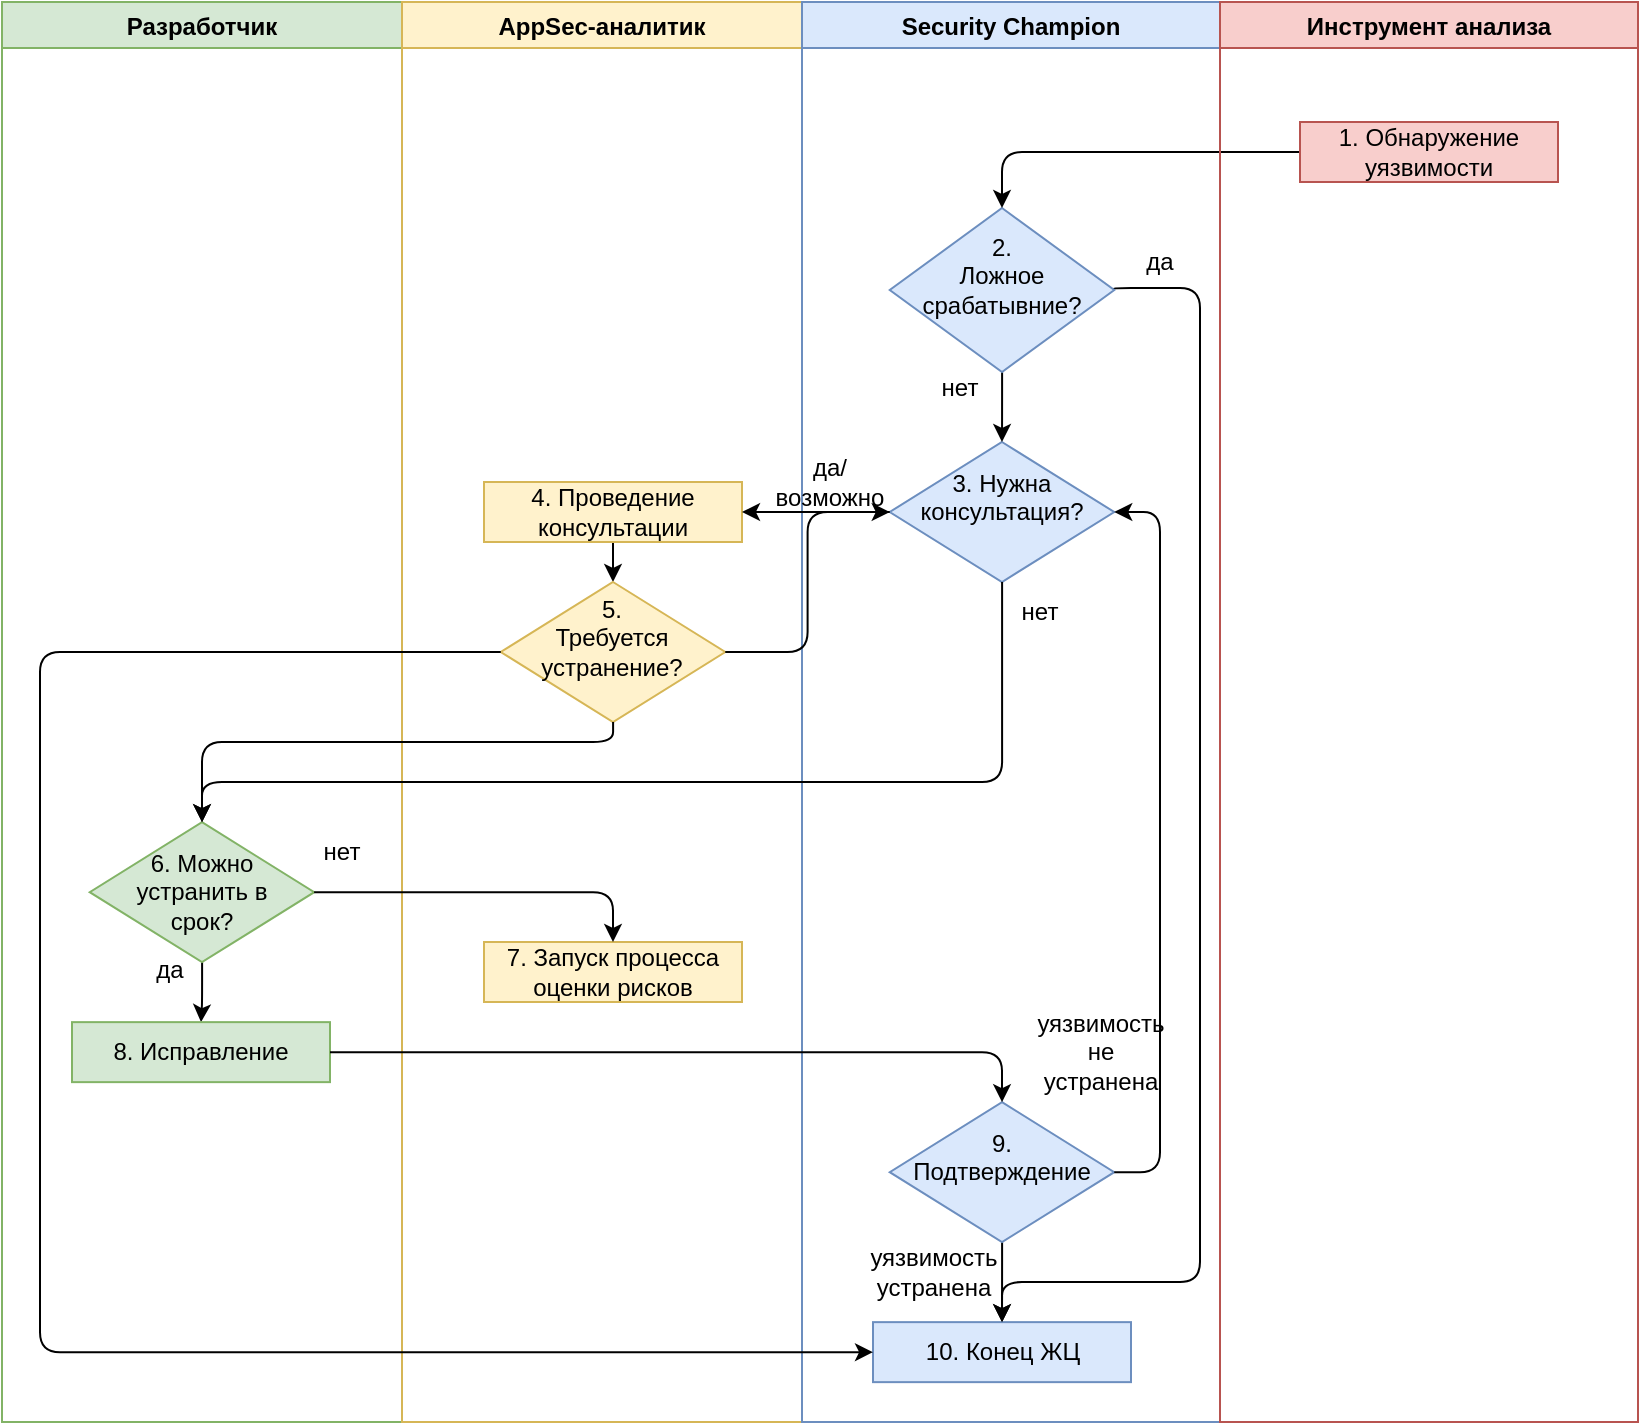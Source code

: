 <mxfile version="20.0.4" type="github">
  <diagram id="L07DZrHCofob_re5ji2G" name="ЖЦ Уязвимости">
    <mxGraphModel dx="2031" dy="1114" grid="1" gridSize="10" guides="1" tooltips="1" connect="1" arrows="1" fold="1" page="1" pageScale="1" pageWidth="850" pageHeight="1100" math="0" shadow="0">
      <root>
        <mxCell id="0" />
        <mxCell id="1" parent="0" />
        <mxCell id="hK2UaZCLqyOM6ftYo4XD-2" value="Разработчик" style="swimlane;rounded=0;sketch=0;fillColor=#d5e8d4;strokeColor=#82b366;" vertex="1" parent="1">
          <mxGeometry x="10" y="10" width="200" height="710" as="geometry" />
        </mxCell>
        <mxCell id="hK2UaZCLqyOM6ftYo4XD-3" style="edgeStyle=orthogonalEdgeStyle;curved=0;rounded=1;sketch=0;orthogonalLoop=1;jettySize=auto;html=1;entryX=0.5;entryY=0;entryDx=0;entryDy=0;fontSize=12;" edge="1" parent="hK2UaZCLqyOM6ftYo4XD-2" source="hK2UaZCLqyOM6ftYo4XD-4" target="hK2UaZCLqyOM6ftYo4XD-5">
          <mxGeometry relative="1" as="geometry" />
        </mxCell>
        <mxCell id="hK2UaZCLqyOM6ftYo4XD-4" value="&lt;div&gt;6. Можно &lt;br&gt;&lt;/div&gt;&lt;div&gt;устранить в &lt;br&gt;&lt;/div&gt;&lt;div&gt;срок?&lt;/div&gt;" style="rhombus;whiteSpace=wrap;html=1;rounded=0;sketch=0;fontSize=12;fillColor=#d5e8d4;strokeColor=#82b366;" vertex="1" parent="hK2UaZCLqyOM6ftYo4XD-2">
          <mxGeometry x="43.87" y="410.07" width="112.25" height="70" as="geometry" />
        </mxCell>
        <mxCell id="hK2UaZCLqyOM6ftYo4XD-5" value="8. Исправление" style="rounded=0;whiteSpace=wrap;html=1;sketch=0;fontSize=12;fillColor=#d5e8d4;strokeColor=#82b366;" vertex="1" parent="hK2UaZCLqyOM6ftYo4XD-2">
          <mxGeometry x="35" y="510.07" width="129" height="30" as="geometry" />
        </mxCell>
        <mxCell id="hK2UaZCLqyOM6ftYo4XD-6" value="да" style="text;html=1;strokeColor=none;fillColor=none;align=center;verticalAlign=middle;whiteSpace=wrap;rounded=0;sketch=0;fontSize=12;" vertex="1" parent="hK2UaZCLqyOM6ftYo4XD-2">
          <mxGeometry x="54" y="469.07" width="60" height="30" as="geometry" />
        </mxCell>
        <mxCell id="hK2UaZCLqyOM6ftYo4XD-7" value="нет" style="text;html=1;strokeColor=none;fillColor=none;align=center;verticalAlign=middle;whiteSpace=wrap;rounded=0;sketch=0;fontSize=12;" vertex="1" parent="hK2UaZCLqyOM6ftYo4XD-2">
          <mxGeometry x="140" y="410.07" width="60" height="30" as="geometry" />
        </mxCell>
        <mxCell id="hK2UaZCLqyOM6ftYo4XD-8" value="AppSec-аналитик" style="swimlane;rounded=0;sketch=0;fillColor=#fff2cc;strokeColor=#d6b656;" vertex="1" parent="1">
          <mxGeometry x="210" y="10" width="200" height="710" as="geometry" />
        </mxCell>
        <mxCell id="hK2UaZCLqyOM6ftYo4XD-9" value="7. Запуск процесса оценки рисков" style="rounded=0;whiteSpace=wrap;html=1;sketch=0;fontSize=12;fillColor=#fff2cc;strokeColor=#d6b656;" vertex="1" parent="hK2UaZCLqyOM6ftYo4XD-8">
          <mxGeometry x="41" y="470" width="129" height="30" as="geometry" />
        </mxCell>
        <mxCell id="hK2UaZCLqyOM6ftYo4XD-10" style="edgeStyle=orthogonalEdgeStyle;curved=0;rounded=1;sketch=0;orthogonalLoop=1;jettySize=auto;html=1;fontSize=12;" edge="1" parent="hK2UaZCLqyOM6ftYo4XD-8" source="hK2UaZCLqyOM6ftYo4XD-11" target="hK2UaZCLqyOM6ftYo4XD-12">
          <mxGeometry relative="1" as="geometry" />
        </mxCell>
        <mxCell id="hK2UaZCLqyOM6ftYo4XD-11" value="4. Проведение консультации" style="rounded=0;whiteSpace=wrap;html=1;sketch=0;fontSize=12;fillColor=#fff2cc;strokeColor=#d6b656;" vertex="1" parent="hK2UaZCLqyOM6ftYo4XD-8">
          <mxGeometry x="41" y="240" width="129" height="30" as="geometry" />
        </mxCell>
        <mxCell id="hK2UaZCLqyOM6ftYo4XD-12" value="&lt;div&gt;5. &lt;br&gt;&lt;/div&gt;&lt;div&gt;Требуется устранение?&lt;/div&gt;&lt;div&gt;&lt;br&gt;&lt;/div&gt;" style="rhombus;whiteSpace=wrap;html=1;rounded=0;sketch=0;fontSize=12;fillColor=#fff2cc;strokeColor=#d6b656;" vertex="1" parent="hK2UaZCLqyOM6ftYo4XD-8">
          <mxGeometry x="49.38" y="290" width="112.25" height="70" as="geometry" />
        </mxCell>
        <mxCell id="hK2UaZCLqyOM6ftYo4XD-13" value="Security Champion" style="swimlane;rounded=0;sketch=0;fillColor=#dae8fc;strokeColor=#6c8ebf;" vertex="1" parent="1">
          <mxGeometry x="410" y="10" width="209" height="710" as="geometry" />
        </mxCell>
        <mxCell id="hK2UaZCLqyOM6ftYo4XD-14" value="&lt;div&gt;3. Нужна консультация?&lt;/div&gt;&lt;div&gt;&lt;br&gt;&lt;/div&gt;" style="rhombus;whiteSpace=wrap;html=1;rounded=0;sketch=0;fontSize=12;fillColor=#dae8fc;strokeColor=#6c8ebf;" vertex="1" parent="hK2UaZCLqyOM6ftYo4XD-13">
          <mxGeometry x="43.87" y="220" width="112.25" height="70" as="geometry" />
        </mxCell>
        <mxCell id="hK2UaZCLqyOM6ftYo4XD-15" style="edgeStyle=orthogonalEdgeStyle;curved=0;rounded=1;sketch=0;orthogonalLoop=1;jettySize=auto;html=1;entryX=0.5;entryY=0;entryDx=0;entryDy=0;fontSize=12;" edge="1" parent="hK2UaZCLqyOM6ftYo4XD-13" source="hK2UaZCLqyOM6ftYo4XD-17" target="hK2UaZCLqyOM6ftYo4XD-14">
          <mxGeometry relative="1" as="geometry" />
        </mxCell>
        <mxCell id="hK2UaZCLqyOM6ftYo4XD-16" style="edgeStyle=orthogonalEdgeStyle;curved=0;rounded=1;sketch=0;orthogonalLoop=1;jettySize=auto;html=1;entryX=0.5;entryY=0;entryDx=0;entryDy=0;fontSize=12;exitX=0.986;exitY=0.506;exitDx=0;exitDy=0;exitPerimeter=0;" edge="1" parent="hK2UaZCLqyOM6ftYo4XD-13" source="hK2UaZCLqyOM6ftYo4XD-17" target="hK2UaZCLqyOM6ftYo4XD-18">
          <mxGeometry relative="1" as="geometry">
            <mxPoint x="159" y="140" as="sourcePoint" />
            <Array as="points">
              <mxPoint x="155" y="143" />
              <mxPoint x="199" y="143" />
              <mxPoint x="199" y="640" />
              <mxPoint x="100" y="640" />
            </Array>
          </mxGeometry>
        </mxCell>
        <mxCell id="hK2UaZCLqyOM6ftYo4XD-17" value="&lt;div&gt;2. &lt;br&gt;&lt;/div&gt;&lt;div&gt;Ложное срабатывние?&lt;/div&gt;&lt;div&gt;&lt;br&gt;&lt;/div&gt;" style="rhombus;whiteSpace=wrap;html=1;rounded=0;sketch=0;fontSize=12;fillColor=#dae8fc;strokeColor=#6c8ebf;" vertex="1" parent="hK2UaZCLqyOM6ftYo4XD-13">
          <mxGeometry x="43.88" y="103" width="112.25" height="82" as="geometry" />
        </mxCell>
        <mxCell id="hK2UaZCLqyOM6ftYo4XD-18" value="10. Конец ЖЦ" style="rounded=0;whiteSpace=wrap;html=1;sketch=0;fontSize=12;fillColor=#dae8fc;strokeColor=#6c8ebf;" vertex="1" parent="hK2UaZCLqyOM6ftYo4XD-13">
          <mxGeometry x="35.5" y="660.07" width="129" height="30" as="geometry" />
        </mxCell>
        <mxCell id="hK2UaZCLqyOM6ftYo4XD-19" style="edgeStyle=orthogonalEdgeStyle;curved=0;rounded=1;sketch=0;orthogonalLoop=1;jettySize=auto;html=1;entryX=0.5;entryY=0;entryDx=0;entryDy=0;fontSize=12;" edge="1" parent="hK2UaZCLqyOM6ftYo4XD-13" source="hK2UaZCLqyOM6ftYo4XD-20" target="hK2UaZCLqyOM6ftYo4XD-18">
          <mxGeometry relative="1" as="geometry" />
        </mxCell>
        <mxCell id="hK2UaZCLqyOM6ftYo4XD-20" value="9. &lt;br&gt;Подтверждение&lt;br&gt;&lt;div&gt;&lt;br&gt;&lt;/div&gt;" style="rhombus;whiteSpace=wrap;html=1;rounded=0;sketch=0;fontSize=12;fillColor=#dae8fc;strokeColor=#6c8ebf;" vertex="1" parent="hK2UaZCLqyOM6ftYo4XD-13">
          <mxGeometry x="43.88" y="550.07" width="112.25" height="70" as="geometry" />
        </mxCell>
        <mxCell id="hK2UaZCLqyOM6ftYo4XD-21" value="да" style="text;html=1;strokeColor=none;fillColor=none;align=center;verticalAlign=middle;whiteSpace=wrap;rounded=0;sketch=0;fontSize=12;" vertex="1" parent="hK2UaZCLqyOM6ftYo4XD-13">
          <mxGeometry x="149" y="115" width="60" height="30" as="geometry" />
        </mxCell>
        <mxCell id="hK2UaZCLqyOM6ftYo4XD-22" value="нет" style="text;html=1;strokeColor=none;fillColor=none;align=center;verticalAlign=middle;whiteSpace=wrap;rounded=0;sketch=0;fontSize=12;" vertex="1" parent="hK2UaZCLqyOM6ftYo4XD-13">
          <mxGeometry x="49" y="178" width="60" height="30" as="geometry" />
        </mxCell>
        <mxCell id="hK2UaZCLqyOM6ftYo4XD-23" value="нет" style="text;html=1;strokeColor=none;fillColor=none;align=center;verticalAlign=middle;whiteSpace=wrap;rounded=0;sketch=0;fontSize=12;" vertex="1" parent="hK2UaZCLqyOM6ftYo4XD-13">
          <mxGeometry x="89" y="290" width="60" height="30" as="geometry" />
        </mxCell>
        <mxCell id="hK2UaZCLqyOM6ftYo4XD-24" value="уязвимость устранена" style="text;html=1;strokeColor=none;fillColor=none;align=center;verticalAlign=middle;whiteSpace=wrap;rounded=0;sketch=0;fontSize=12;" vertex="1" parent="hK2UaZCLqyOM6ftYo4XD-13">
          <mxGeometry x="35.5" y="620" width="60" height="30" as="geometry" />
        </mxCell>
        <mxCell id="hK2UaZCLqyOM6ftYo4XD-25" value="да/возможно" style="text;html=1;strokeColor=none;fillColor=none;align=center;verticalAlign=middle;whiteSpace=wrap;rounded=0;sketch=0;fontSize=12;" vertex="1" parent="hK2UaZCLqyOM6ftYo4XD-13">
          <mxGeometry x="-16.13" y="225" width="60" height="30" as="geometry" />
        </mxCell>
        <mxCell id="hK2UaZCLqyOM6ftYo4XD-26" style="edgeStyle=orthogonalEdgeStyle;curved=0;rounded=1;sketch=0;orthogonalLoop=1;jettySize=auto;html=1;entryX=1;entryY=0.5;entryDx=0;entryDy=0;fontSize=12;exitX=1;exitY=0.5;exitDx=0;exitDy=0;" edge="1" parent="hK2UaZCLqyOM6ftYo4XD-13" source="hK2UaZCLqyOM6ftYo4XD-20" target="hK2UaZCLqyOM6ftYo4XD-14">
          <mxGeometry relative="1" as="geometry">
            <Array as="points">
              <mxPoint x="179" y="585" />
              <mxPoint x="179" y="255" />
            </Array>
          </mxGeometry>
        </mxCell>
        <mxCell id="hK2UaZCLqyOM6ftYo4XD-27" value="&lt;div&gt;уязвимость не &lt;br&gt;&lt;/div&gt;&lt;div&gt;устранена&lt;/div&gt;" style="text;html=1;strokeColor=none;fillColor=none;align=center;verticalAlign=middle;whiteSpace=wrap;rounded=0;sketch=0;fontSize=12;" vertex="1" parent="hK2UaZCLqyOM6ftYo4XD-13">
          <mxGeometry x="109" y="510.0" width="81" height="30" as="geometry" />
        </mxCell>
        <mxCell id="hK2UaZCLqyOM6ftYo4XD-28" style="edgeStyle=orthogonalEdgeStyle;curved=0;rounded=1;sketch=0;orthogonalLoop=1;jettySize=auto;html=1;fontSize=12;entryX=1;entryY=0.5;entryDx=0;entryDy=0;" edge="1" parent="1" source="hK2UaZCLqyOM6ftYo4XD-14" target="hK2UaZCLqyOM6ftYo4XD-11">
          <mxGeometry relative="1" as="geometry">
            <mxPoint x="389" y="270" as="targetPoint" />
          </mxGeometry>
        </mxCell>
        <mxCell id="hK2UaZCLqyOM6ftYo4XD-29" style="edgeStyle=orthogonalEdgeStyle;curved=0;rounded=1;sketch=0;orthogonalLoop=1;jettySize=auto;html=1;entryX=0.5;entryY=0;entryDx=0;entryDy=0;fontSize=12;" edge="1" parent="1" source="hK2UaZCLqyOM6ftYo4XD-4" target="hK2UaZCLqyOM6ftYo4XD-9">
          <mxGeometry relative="1" as="geometry" />
        </mxCell>
        <mxCell id="hK2UaZCLqyOM6ftYo4XD-30" style="edgeStyle=orthogonalEdgeStyle;curved=0;rounded=1;sketch=0;orthogonalLoop=1;jettySize=auto;html=1;entryX=0.5;entryY=0;entryDx=0;entryDy=0;fontSize=12;" edge="1" parent="1" source="hK2UaZCLqyOM6ftYo4XD-5" target="hK2UaZCLqyOM6ftYo4XD-20">
          <mxGeometry relative="1" as="geometry" />
        </mxCell>
        <mxCell id="hK2UaZCLqyOM6ftYo4XD-31" style="edgeStyle=orthogonalEdgeStyle;curved=0;rounded=1;sketch=0;orthogonalLoop=1;jettySize=auto;html=1;entryX=0.5;entryY=0;entryDx=0;entryDy=0;fontSize=12;" edge="1" parent="1" source="hK2UaZCLqyOM6ftYo4XD-36" target="hK2UaZCLqyOM6ftYo4XD-17">
          <mxGeometry relative="1" as="geometry" />
        </mxCell>
        <mxCell id="hK2UaZCLqyOM6ftYo4XD-32" style="edgeStyle=orthogonalEdgeStyle;curved=0;rounded=1;sketch=0;orthogonalLoop=1;jettySize=auto;html=1;fontSize=12;" edge="1" parent="1" source="hK2UaZCLqyOM6ftYo4XD-14" target="hK2UaZCLqyOM6ftYo4XD-4">
          <mxGeometry relative="1" as="geometry">
            <Array as="points">
              <mxPoint x="510" y="400" />
              <mxPoint x="110" y="400" />
            </Array>
          </mxGeometry>
        </mxCell>
        <mxCell id="hK2UaZCLqyOM6ftYo4XD-33" style="edgeStyle=orthogonalEdgeStyle;curved=0;rounded=1;sketch=0;orthogonalLoop=1;jettySize=auto;html=1;entryX=0;entryY=0.5;entryDx=0;entryDy=0;fontSize=12;" edge="1" parent="1" source="hK2UaZCLqyOM6ftYo4XD-12" target="hK2UaZCLqyOM6ftYo4XD-18">
          <mxGeometry relative="1" as="geometry">
            <Array as="points">
              <mxPoint x="29" y="335" />
              <mxPoint x="29" y="685" />
            </Array>
          </mxGeometry>
        </mxCell>
        <mxCell id="hK2UaZCLqyOM6ftYo4XD-34" style="edgeStyle=orthogonalEdgeStyle;curved=0;rounded=1;sketch=0;orthogonalLoop=1;jettySize=auto;html=1;fontSize=12;" edge="1" parent="1" source="hK2UaZCLqyOM6ftYo4XD-12" target="hK2UaZCLqyOM6ftYo4XD-4">
          <mxGeometry relative="1" as="geometry">
            <Array as="points">
              <mxPoint x="316" y="380" />
              <mxPoint x="110" y="380" />
            </Array>
          </mxGeometry>
        </mxCell>
        <mxCell id="hK2UaZCLqyOM6ftYo4XD-35" value="Инструмент анализа" style="swimlane;rounded=0;sketch=0;fillColor=#f8cecc;strokeColor=#b85450;" vertex="1" parent="1">
          <mxGeometry x="619" y="10" width="209" height="710" as="geometry" />
        </mxCell>
        <mxCell id="hK2UaZCLqyOM6ftYo4XD-36" value="1. Обнаружение уязвимости " style="rounded=0;whiteSpace=wrap;html=1;sketch=0;fontSize=12;fillColor=#f8cecc;strokeColor=#b85450;" vertex="1" parent="hK2UaZCLqyOM6ftYo4XD-35">
          <mxGeometry x="40" y="60" width="129" height="30" as="geometry" />
        </mxCell>
        <mxCell id="hK2UaZCLqyOM6ftYo4XD-37" value="" style="edgeStyle=orthogonalEdgeStyle;curved=0;rounded=1;sketch=0;orthogonalLoop=1;jettySize=auto;html=1;fontSize=12;" edge="1" parent="1" source="hK2UaZCLqyOM6ftYo4XD-12" target="hK2UaZCLqyOM6ftYo4XD-14">
          <mxGeometry relative="1" as="geometry" />
        </mxCell>
      </root>
    </mxGraphModel>
  </diagram>
</mxfile>
